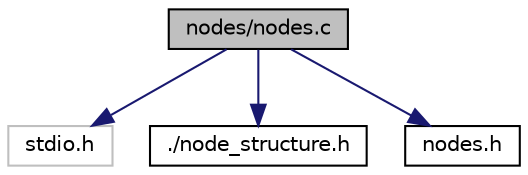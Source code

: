 digraph "nodes/nodes.c"
{
  edge [fontname="Helvetica",fontsize="10",labelfontname="Helvetica",labelfontsize="10"];
  node [fontname="Helvetica",fontsize="10",shape=record];
  Node1 [label="nodes/nodes.c",height=0.2,width=0.4,color="black", fillcolor="grey75", style="filled", fontcolor="black"];
  Node1 -> Node2 [color="midnightblue",fontsize="10",style="solid",fontname="Helvetica"];
  Node2 [label="stdio.h",height=0.2,width=0.4,color="grey75", fillcolor="white", style="filled"];
  Node1 -> Node3 [color="midnightblue",fontsize="10",style="solid",fontname="Helvetica"];
  Node3 [label="./node_structure.h",height=0.2,width=0.4,color="black", fillcolor="white", style="filled",URL="$node__structure_8h.html",tooltip="C library with node structure details. "];
  Node1 -> Node4 [color="midnightblue",fontsize="10",style="solid",fontname="Helvetica"];
  Node4 [label="nodes.h",height=0.2,width=0.4,color="black", fillcolor="white", style="filled",URL="$nodes_8h.html",tooltip="C library for manipulation with graph nodes. "];
}
